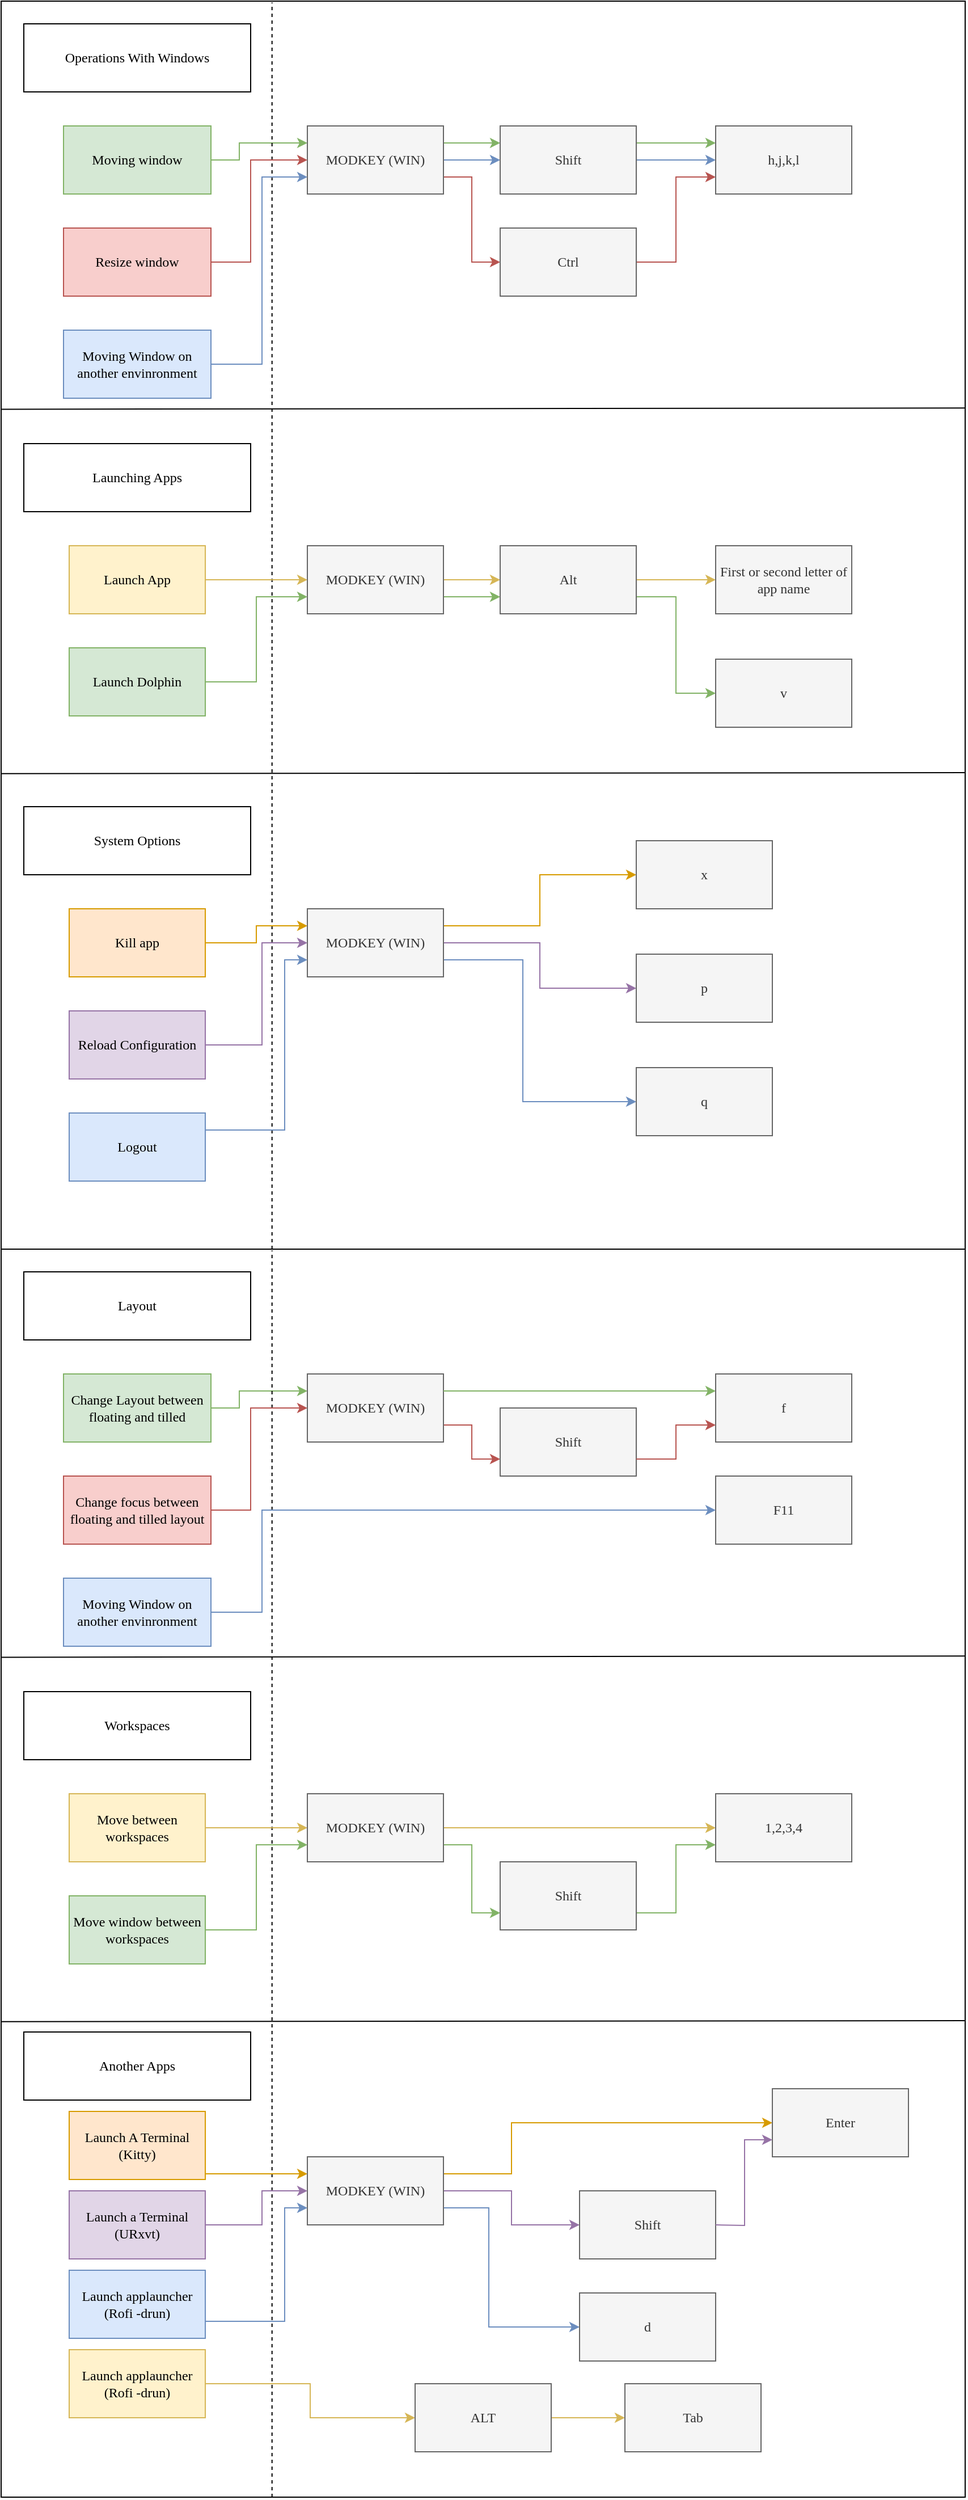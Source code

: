 <mxfile version="13.0.3" type="device"><diagram id="ygWRPfSl4UBPdQxkMT9w" name="Page-1"><mxGraphModel dx="1422" dy="880" grid="1" gridSize="10" guides="1" tooltips="1" connect="1" arrows="1" fold="1" page="1" pageScale="1" pageWidth="850" pageHeight="1100" math="0" shadow="0"><root><mxCell id="0"/><mxCell id="1" parent="0"/><mxCell id="_fjV7nr4yww7iJqiAjra-1" value="" style="rounded=0;whiteSpace=wrap;html=1;fillColor=none;" parent="1" vertex="1"><mxGeometry width="850" height="1100" as="geometry"/></mxCell><mxCell id="_fjV7nr4yww7iJqiAjra-2" value="Operations With Windows" style="rounded=0;whiteSpace=wrap;html=1;fontFamily=Lucida Console;" parent="1" vertex="1"><mxGeometry x="20" y="20" width="200" height="60" as="geometry"/></mxCell><mxCell id="_fjV7nr4yww7iJqiAjra-7" style="edgeStyle=orthogonalEdgeStyle;rounded=0;orthogonalLoop=1;jettySize=auto;html=1;exitX=1;exitY=0.5;exitDx=0;exitDy=0;fontFamily=Lucida Console;fillColor=#d5e8d4;strokeColor=#82b366;entryX=0;entryY=0.25;entryDx=0;entryDy=0;" parent="1" source="_fjV7nr4yww7iJqiAjra-3" target="_fjV7nr4yww7iJqiAjra-5" edge="1"><mxGeometry relative="1" as="geometry"><Array as="points"><mxPoint x="210" y="140"/><mxPoint x="210" y="125"/></Array></mxGeometry></mxCell><mxCell id="_fjV7nr4yww7iJqiAjra-3" value="Moving window" style="rounded=0;whiteSpace=wrap;html=1;fillColor=#d5e8d4;fontFamily=Lucida Console;strokeColor=#82b366;" parent="1" vertex="1"><mxGeometry x="55" y="110" width="130" height="60" as="geometry"/></mxCell><mxCell id="_fjV7nr4yww7iJqiAjra-4" value="" style="endArrow=none;dashed=1;html=1;fontFamily=Lucida Console;entryX=0.281;entryY=0.001;entryDx=0;entryDy=0;entryPerimeter=0;exitX=0.281;exitY=1;exitDx=0;exitDy=0;exitPerimeter=0;" parent="1" source="_fjV7nr4yww7iJqiAjra-1" target="_fjV7nr4yww7iJqiAjra-1" edge="1"><mxGeometry width="50" height="50" relative="1" as="geometry"><mxPoint x="400" y="440" as="sourcePoint"/><mxPoint x="450" y="390" as="targetPoint"/></mxGeometry></mxCell><mxCell id="_fjV7nr4yww7iJqiAjra-8" style="edgeStyle=orthogonalEdgeStyle;rounded=0;orthogonalLoop=1;jettySize=auto;html=1;exitX=1;exitY=0.25;exitDx=0;exitDy=0;fontFamily=Lucida Console;fillColor=#d5e8d4;strokeColor=#82b366;entryX=0;entryY=0.25;entryDx=0;entryDy=0;" parent="1" source="_fjV7nr4yww7iJqiAjra-5" target="_fjV7nr4yww7iJqiAjra-6" edge="1"><mxGeometry relative="1" as="geometry"/></mxCell><mxCell id="_fjV7nr4yww7iJqiAjra-15" style="edgeStyle=orthogonalEdgeStyle;rounded=0;orthogonalLoop=1;jettySize=auto;html=1;exitX=1;exitY=0.75;exitDx=0;exitDy=0;entryX=0;entryY=0.5;entryDx=0;entryDy=0;fontFamily=Lucida Console;fillColor=#f8cecc;strokeColor=#b85450;" parent="1" source="_fjV7nr4yww7iJqiAjra-5" target="_fjV7nr4yww7iJqiAjra-13" edge="1"><mxGeometry relative="1" as="geometry"/></mxCell><mxCell id="_fjV7nr4yww7iJqiAjra-20" style="edgeStyle=orthogonalEdgeStyle;rounded=0;orthogonalLoop=1;jettySize=auto;html=1;exitX=1;exitY=0.5;exitDx=0;exitDy=0;fontFamily=Lucida Console;fillColor=#dae8fc;strokeColor=#6c8ebf;" parent="1" source="_fjV7nr4yww7iJqiAjra-5" target="_fjV7nr4yww7iJqiAjra-6" edge="1"><mxGeometry relative="1" as="geometry"/></mxCell><mxCell id="_fjV7nr4yww7iJqiAjra-5" value="MODKEY (WIN)" style="rounded=0;whiteSpace=wrap;html=1;fillColor=#f5f5f5;fontFamily=Lucida Console;strokeColor=#666666;fontColor=#333333;" parent="1" vertex="1"><mxGeometry x="270" y="110" width="120" height="60" as="geometry"/></mxCell><mxCell id="_fjV7nr4yww7iJqiAjra-10" style="edgeStyle=orthogonalEdgeStyle;rounded=0;orthogonalLoop=1;jettySize=auto;html=1;exitX=1;exitY=0.25;exitDx=0;exitDy=0;fontFamily=Lucida Console;fillColor=#d5e8d4;strokeColor=#82b366;entryX=0;entryY=0.25;entryDx=0;entryDy=0;" parent="1" source="_fjV7nr4yww7iJqiAjra-6" target="_fjV7nr4yww7iJqiAjra-9" edge="1"><mxGeometry relative="1" as="geometry"/></mxCell><mxCell id="_fjV7nr4yww7iJqiAjra-21" style="edgeStyle=orthogonalEdgeStyle;rounded=0;orthogonalLoop=1;jettySize=auto;html=1;exitX=1;exitY=0.5;exitDx=0;exitDy=0;entryX=0;entryY=0.5;entryDx=0;entryDy=0;fontFamily=Lucida Console;fillColor=#dae8fc;strokeColor=#6c8ebf;" parent="1" source="_fjV7nr4yww7iJqiAjra-6" target="_fjV7nr4yww7iJqiAjra-9" edge="1"><mxGeometry relative="1" as="geometry"/></mxCell><mxCell id="_fjV7nr4yww7iJqiAjra-6" value="Shift" style="rounded=0;whiteSpace=wrap;html=1;fillColor=#f5f5f5;fontFamily=Lucida Console;strokeColor=#666666;fontColor=#333333;" parent="1" vertex="1"><mxGeometry x="440" y="110" width="120" height="60" as="geometry"/></mxCell><mxCell id="_fjV7nr4yww7iJqiAjra-9" value="h,j,k,l" style="rounded=0;whiteSpace=wrap;html=1;fillColor=#f5f5f5;fontFamily=Lucida Console;strokeColor=#666666;fontColor=#333333;" parent="1" vertex="1"><mxGeometry x="630" y="110" width="120" height="60" as="geometry"/></mxCell><mxCell id="_fjV7nr4yww7iJqiAjra-12" style="edgeStyle=orthogonalEdgeStyle;rounded=0;orthogonalLoop=1;jettySize=auto;html=1;exitX=1;exitY=0.5;exitDx=0;exitDy=0;entryX=0;entryY=0.5;entryDx=0;entryDy=0;fontFamily=Lucida Console;fillColor=#f8cecc;strokeColor=#b85450;" parent="1" source="_fjV7nr4yww7iJqiAjra-11" target="_fjV7nr4yww7iJqiAjra-5" edge="1"><mxGeometry relative="1" as="geometry"><Array as="points"><mxPoint x="220" y="230"/><mxPoint x="220" y="140"/></Array></mxGeometry></mxCell><mxCell id="_fjV7nr4yww7iJqiAjra-11" value="Resize window" style="rounded=0;whiteSpace=wrap;html=1;fillColor=#f8cecc;fontFamily=Lucida Console;strokeColor=#b85450;" parent="1" vertex="1"><mxGeometry x="55" y="200" width="130" height="60" as="geometry"/></mxCell><mxCell id="_fjV7nr4yww7iJqiAjra-16" style="edgeStyle=orthogonalEdgeStyle;rounded=0;orthogonalLoop=1;jettySize=auto;html=1;exitX=1;exitY=0.5;exitDx=0;exitDy=0;entryX=0;entryY=0.75;entryDx=0;entryDy=0;fontFamily=Lucida Console;fillColor=#f8cecc;strokeColor=#b85450;" parent="1" source="_fjV7nr4yww7iJqiAjra-13" target="_fjV7nr4yww7iJqiAjra-9" edge="1"><mxGeometry relative="1" as="geometry"/></mxCell><mxCell id="_fjV7nr4yww7iJqiAjra-13" value="Ctrl" style="rounded=0;whiteSpace=wrap;html=1;fillColor=#f5f5f5;fontFamily=Lucida Console;strokeColor=#666666;fontColor=#333333;" parent="1" vertex="1"><mxGeometry x="440" y="200" width="120" height="60" as="geometry"/></mxCell><mxCell id="_fjV7nr4yww7iJqiAjra-19" style="edgeStyle=orthogonalEdgeStyle;rounded=0;orthogonalLoop=1;jettySize=auto;html=1;exitX=1;exitY=0.5;exitDx=0;exitDy=0;entryX=0;entryY=0.75;entryDx=0;entryDy=0;fontFamily=Lucida Console;fillColor=#dae8fc;strokeColor=#6c8ebf;" parent="1" source="_fjV7nr4yww7iJqiAjra-18" target="_fjV7nr4yww7iJqiAjra-5" edge="1"><mxGeometry relative="1" as="geometry"><Array as="points"><mxPoint x="230" y="320"/><mxPoint x="230" y="155"/></Array></mxGeometry></mxCell><mxCell id="_fjV7nr4yww7iJqiAjra-18" value="Moving Window on another envinronment" style="rounded=0;whiteSpace=wrap;html=1;fillColor=#dae8fc;fontFamily=Lucida Console;strokeColor=#6c8ebf;" parent="1" vertex="1"><mxGeometry x="55" y="290" width="130" height="60" as="geometry"/></mxCell><mxCell id="_fjV7nr4yww7iJqiAjra-22" value="" style="endArrow=none;html=1;fontFamily=Lucida Console;exitX=0;exitY=0.327;exitDx=0;exitDy=0;exitPerimeter=0;entryX=1;entryY=0.326;entryDx=0;entryDy=0;entryPerimeter=0;" parent="1" source="_fjV7nr4yww7iJqiAjra-1" target="_fjV7nr4yww7iJqiAjra-1" edge="1"><mxGeometry width="50" height="50" relative="1" as="geometry"><mxPoint x="410" y="400" as="sourcePoint"/><mxPoint x="730" y="360" as="targetPoint"/></mxGeometry></mxCell><mxCell id="_fjV7nr4yww7iJqiAjra-24" value="Launching Apps" style="rounded=0;whiteSpace=wrap;html=1;fontFamily=Lucida Console;" parent="1" vertex="1"><mxGeometry x="20" y="390" width="200" height="60" as="geometry"/></mxCell><mxCell id="_fjV7nr4yww7iJqiAjra-30" style="edgeStyle=orthogonalEdgeStyle;rounded=0;orthogonalLoop=1;jettySize=auto;html=1;exitX=1;exitY=0.5;exitDx=0;exitDy=0;fontFamily=Lucida Console;fillColor=#fff2cc;strokeColor=#d6b656;" parent="1" source="_fjV7nr4yww7iJqiAjra-25" target="_fjV7nr4yww7iJqiAjra-27" edge="1"><mxGeometry relative="1" as="geometry"/></mxCell><mxCell id="_fjV7nr4yww7iJqiAjra-25" value="Launch App" style="rounded=0;whiteSpace=wrap;html=1;fillColor=#fff2cc;fontFamily=Lucida Console;strokeColor=#d6b656;" parent="1" vertex="1"><mxGeometry x="60" y="480" width="120" height="60" as="geometry"/></mxCell><mxCell id="_fjV7nr4yww7iJqiAjra-31" style="edgeStyle=orthogonalEdgeStyle;rounded=0;orthogonalLoop=1;jettySize=auto;html=1;exitX=1;exitY=0.5;exitDx=0;exitDy=0;fontFamily=Lucida Console;fillColor=#fff2cc;strokeColor=#d6b656;" parent="1" source="_fjV7nr4yww7iJqiAjra-27" target="_fjV7nr4yww7iJqiAjra-29" edge="1"><mxGeometry relative="1" as="geometry"/></mxCell><mxCell id="_fjV7nr4yww7iJqiAjra-37" style="edgeStyle=orthogonalEdgeStyle;rounded=0;orthogonalLoop=1;jettySize=auto;html=1;exitX=1;exitY=0.75;exitDx=0;exitDy=0;entryX=0;entryY=0.75;entryDx=0;entryDy=0;fontFamily=Lucida Console;fillColor=#d5e8d4;strokeColor=#82b366;" parent="1" source="_fjV7nr4yww7iJqiAjra-27" target="_fjV7nr4yww7iJqiAjra-29" edge="1"><mxGeometry relative="1" as="geometry"/></mxCell><mxCell id="_fjV7nr4yww7iJqiAjra-27" value="MODKEY (WIN)" style="rounded=0;whiteSpace=wrap;html=1;fillColor=#f5f5f5;fontFamily=Lucida Console;strokeColor=#666666;fontColor=#333333;" parent="1" vertex="1"><mxGeometry x="270" y="480" width="120" height="60" as="geometry"/></mxCell><mxCell id="_fjV7nr4yww7iJqiAjra-33" style="edgeStyle=orthogonalEdgeStyle;rounded=0;orthogonalLoop=1;jettySize=auto;html=1;exitX=1;exitY=0.5;exitDx=0;exitDy=0;fontFamily=Lucida Console;fillColor=#fff2cc;strokeColor=#d6b656;" parent="1" source="_fjV7nr4yww7iJqiAjra-29" target="_fjV7nr4yww7iJqiAjra-32" edge="1"><mxGeometry relative="1" as="geometry"/></mxCell><mxCell id="_fjV7nr4yww7iJqiAjra-38" style="edgeStyle=orthogonalEdgeStyle;rounded=0;orthogonalLoop=1;jettySize=auto;html=1;exitX=1;exitY=0.75;exitDx=0;exitDy=0;entryX=0;entryY=0.5;entryDx=0;entryDy=0;fontFamily=Lucida Console;fillColor=#d5e8d4;strokeColor=#82b366;" parent="1" source="_fjV7nr4yww7iJqiAjra-29" target="_fjV7nr4yww7iJqiAjra-35" edge="1"><mxGeometry relative="1" as="geometry"/></mxCell><mxCell id="_fjV7nr4yww7iJqiAjra-29" value="Alt" style="rounded=0;whiteSpace=wrap;html=1;fillColor=#f5f5f5;fontFamily=Lucida Console;strokeColor=#666666;fontColor=#333333;" parent="1" vertex="1"><mxGeometry x="440" y="480" width="120" height="60" as="geometry"/></mxCell><mxCell id="_fjV7nr4yww7iJqiAjra-32" value="First or second letter of app name" style="rounded=0;whiteSpace=wrap;html=1;fillColor=#f5f5f5;fontFamily=Lucida Console;strokeColor=#666666;fontColor=#333333;" parent="1" vertex="1"><mxGeometry x="630" y="480" width="120" height="60" as="geometry"/></mxCell><mxCell id="_fjV7nr4yww7iJqiAjra-36" style="edgeStyle=orthogonalEdgeStyle;rounded=0;orthogonalLoop=1;jettySize=auto;html=1;exitX=1;exitY=0.5;exitDx=0;exitDy=0;entryX=0;entryY=0.75;entryDx=0;entryDy=0;fontFamily=Lucida Console;fillColor=#d5e8d4;strokeColor=#82b366;" parent="1" source="_fjV7nr4yww7iJqiAjra-34" target="_fjV7nr4yww7iJqiAjra-27" edge="1"><mxGeometry relative="1" as="geometry"/></mxCell><mxCell id="_fjV7nr4yww7iJqiAjra-34" value="Launch Dolphin" style="rounded=0;whiteSpace=wrap;html=1;fillColor=#d5e8d4;fontFamily=Lucida Console;strokeColor=#82b366;" parent="1" vertex="1"><mxGeometry x="60" y="570" width="120" height="60" as="geometry"/></mxCell><mxCell id="_fjV7nr4yww7iJqiAjra-35" value="v" style="rounded=0;whiteSpace=wrap;html=1;fillColor=#f5f5f5;fontFamily=Lucida Console;strokeColor=#666666;fontColor=#333333;" parent="1" vertex="1"><mxGeometry x="630" y="580" width="120" height="60" as="geometry"/></mxCell><mxCell id="_fjV7nr4yww7iJqiAjra-39" value="" style="endArrow=none;html=1;fontFamily=Lucida Console;exitX=0;exitY=0.619;exitDx=0;exitDy=0;exitPerimeter=0;entryX=1;entryY=0.326;entryDx=0;entryDy=0;entryPerimeter=0;" parent="1" source="_fjV7nr4yww7iJqiAjra-1" edge="1"><mxGeometry width="50" height="50" relative="1" as="geometry"><mxPoint y="681.1" as="sourcePoint"/><mxPoint x="850" y="680.0" as="targetPoint"/></mxGeometry></mxCell><mxCell id="_fjV7nr4yww7iJqiAjra-40" value="System Options" style="rounded=0;whiteSpace=wrap;html=1;fontFamily=Lucida Console;" parent="1" vertex="1"><mxGeometry x="20" y="710" width="200" height="60" as="geometry"/></mxCell><mxCell id="_fjV7nr4yww7iJqiAjra-44" style="edgeStyle=orthogonalEdgeStyle;rounded=0;orthogonalLoop=1;jettySize=auto;html=1;exitX=1;exitY=0.5;exitDx=0;exitDy=0;fontFamily=Lucida Console;fillColor=#ffe6cc;strokeColor=#d79b00;entryX=0;entryY=0.25;entryDx=0;entryDy=0;" parent="1" source="_fjV7nr4yww7iJqiAjra-41" target="_fjV7nr4yww7iJqiAjra-42" edge="1"><mxGeometry relative="1" as="geometry"/></mxCell><mxCell id="_fjV7nr4yww7iJqiAjra-41" value="Kill app" style="rounded=0;whiteSpace=wrap;html=1;fillColor=#ffe6cc;fontFamily=Lucida Console;strokeColor=#d79b00;" parent="1" vertex="1"><mxGeometry x="60" y="800" width="120" height="60" as="geometry"/></mxCell><mxCell id="_fjV7nr4yww7iJqiAjra-45" style="edgeStyle=orthogonalEdgeStyle;rounded=0;orthogonalLoop=1;jettySize=auto;html=1;exitX=1;exitY=0.25;exitDx=0;exitDy=0;entryX=0;entryY=0.5;entryDx=0;entryDy=0;fontFamily=Lucida Console;fillColor=#ffe6cc;strokeColor=#d79b00;" parent="1" source="_fjV7nr4yww7iJqiAjra-42" target="_fjV7nr4yww7iJqiAjra-43" edge="1"><mxGeometry relative="1" as="geometry"/></mxCell><mxCell id="_fjV7nr4yww7iJqiAjra-49" style="edgeStyle=orthogonalEdgeStyle;rounded=0;orthogonalLoop=1;jettySize=auto;html=1;exitX=1;exitY=0.5;exitDx=0;exitDy=0;fontFamily=Lucida Console;fillColor=#e1d5e7;strokeColor=#9673a6;" parent="1" source="_fjV7nr4yww7iJqiAjra-42" target="_fjV7nr4yww7iJqiAjra-48" edge="1"><mxGeometry relative="1" as="geometry"/></mxCell><mxCell id="_fjV7nr4yww7iJqiAjra-53" style="edgeStyle=orthogonalEdgeStyle;rounded=0;orthogonalLoop=1;jettySize=auto;html=1;exitX=1;exitY=0.75;exitDx=0;exitDy=0;entryX=0;entryY=0.5;entryDx=0;entryDy=0;fontFamily=Lucida Console;fillColor=#dae8fc;strokeColor=#6c8ebf;" parent="1" source="_fjV7nr4yww7iJqiAjra-42" target="_fjV7nr4yww7iJqiAjra-52" edge="1"><mxGeometry relative="1" as="geometry"><Array as="points"><mxPoint x="460" y="845"/><mxPoint x="460" y="970"/></Array></mxGeometry></mxCell><mxCell id="_fjV7nr4yww7iJqiAjra-42" value="MODKEY (WIN)" style="rounded=0;whiteSpace=wrap;html=1;fillColor=#f5f5f5;fontFamily=Lucida Console;strokeColor=#666666;fontColor=#333333;" parent="1" vertex="1"><mxGeometry x="270" y="800" width="120" height="60" as="geometry"/></mxCell><mxCell id="_fjV7nr4yww7iJqiAjra-43" value="x" style="rounded=0;whiteSpace=wrap;html=1;fillColor=#f5f5f5;fontFamily=Lucida Console;strokeColor=#666666;fontColor=#333333;" parent="1" vertex="1"><mxGeometry x="560" y="740" width="120" height="60" as="geometry"/></mxCell><mxCell id="_fjV7nr4yww7iJqiAjra-47" style="edgeStyle=orthogonalEdgeStyle;rounded=0;orthogonalLoop=1;jettySize=auto;html=1;exitX=1;exitY=0.5;exitDx=0;exitDy=0;entryX=0;entryY=0.5;entryDx=0;entryDy=0;fontFamily=Lucida Console;fillColor=#e1d5e7;strokeColor=#9673a6;" parent="1" source="_fjV7nr4yww7iJqiAjra-46" target="_fjV7nr4yww7iJqiAjra-42" edge="1"><mxGeometry relative="1" as="geometry"><Array as="points"><mxPoint x="230" y="920"/><mxPoint x="230" y="830"/></Array></mxGeometry></mxCell><mxCell id="_fjV7nr4yww7iJqiAjra-46" value="Reload Configuration" style="rounded=0;whiteSpace=wrap;html=1;fillColor=#e1d5e7;fontFamily=Lucida Console;strokeColor=#9673a6;" parent="1" vertex="1"><mxGeometry x="60" y="890" width="120" height="60" as="geometry"/></mxCell><mxCell id="_fjV7nr4yww7iJqiAjra-48" value="p" style="rounded=0;whiteSpace=wrap;html=1;fillColor=#f5f5f5;fontFamily=Lucida Console;strokeColor=#666666;fontColor=#333333;" parent="1" vertex="1"><mxGeometry x="560" y="840" width="120" height="60" as="geometry"/></mxCell><mxCell id="_fjV7nr4yww7iJqiAjra-51" style="edgeStyle=orthogonalEdgeStyle;rounded=0;orthogonalLoop=1;jettySize=auto;html=1;exitX=1;exitY=0.25;exitDx=0;exitDy=0;entryX=0;entryY=0.75;entryDx=0;entryDy=0;fontFamily=Lucida Console;fillColor=#dae8fc;strokeColor=#6c8ebf;" parent="1" source="_fjV7nr4yww7iJqiAjra-50" target="_fjV7nr4yww7iJqiAjra-42" edge="1"><mxGeometry relative="1" as="geometry"><Array as="points"><mxPoint x="250" y="995"/><mxPoint x="250" y="845"/></Array></mxGeometry></mxCell><mxCell id="_fjV7nr4yww7iJqiAjra-50" value="Logout" style="rounded=0;whiteSpace=wrap;html=1;fillColor=#dae8fc;fontFamily=Lucida Console;strokeColor=#6c8ebf;" parent="1" vertex="1"><mxGeometry x="60" y="980" width="120" height="60" as="geometry"/></mxCell><mxCell id="_fjV7nr4yww7iJqiAjra-52" value="q" style="rounded=0;whiteSpace=wrap;html=1;fillColor=#f5f5f5;fontFamily=Lucida Console;strokeColor=#666666;fontColor=#333333;" parent="1" vertex="1"><mxGeometry x="560" y="940" width="120" height="60" as="geometry"/></mxCell><mxCell id="i5RV9QMoabT2qCnup7LD-49" value="" style="rounded=0;whiteSpace=wrap;html=1;fillColor=none;" vertex="1" parent="1"><mxGeometry y="1100" width="850" height="1100" as="geometry"/></mxCell><mxCell id="i5RV9QMoabT2qCnup7LD-50" value="Layout" style="rounded=0;whiteSpace=wrap;html=1;fontFamily=Lucida Console;" vertex="1" parent="1"><mxGeometry x="20" y="1120" width="200" height="60" as="geometry"/></mxCell><mxCell id="i5RV9QMoabT2qCnup7LD-51" style="edgeStyle=orthogonalEdgeStyle;rounded=0;orthogonalLoop=1;jettySize=auto;html=1;exitX=1;exitY=0.5;exitDx=0;exitDy=0;fontFamily=Lucida Console;fillColor=#d5e8d4;strokeColor=#82b366;entryX=0;entryY=0.25;entryDx=0;entryDy=0;" edge="1" parent="1" source="i5RV9QMoabT2qCnup7LD-52" target="i5RV9QMoabT2qCnup7LD-57"><mxGeometry relative="1" as="geometry"><Array as="points"><mxPoint x="210" y="1240"/><mxPoint x="210" y="1225"/></Array></mxGeometry></mxCell><mxCell id="i5RV9QMoabT2qCnup7LD-52" value="Change Layout between floating and tilled" style="rounded=0;whiteSpace=wrap;html=1;fillColor=#d5e8d4;fontFamily=Lucida Console;strokeColor=#82b366;" vertex="1" parent="1"><mxGeometry x="55" y="1210" width="130" height="60" as="geometry"/></mxCell><mxCell id="i5RV9QMoabT2qCnup7LD-53" value="" style="endArrow=none;dashed=1;html=1;fontFamily=Lucida Console;entryX=0.281;entryY=0.001;entryDx=0;entryDy=0;entryPerimeter=0;exitX=0.281;exitY=1;exitDx=0;exitDy=0;exitPerimeter=0;" edge="1" parent="1" source="i5RV9QMoabT2qCnup7LD-49" target="i5RV9QMoabT2qCnup7LD-49"><mxGeometry width="50" height="50" relative="1" as="geometry"><mxPoint x="400" y="1540" as="sourcePoint"/><mxPoint x="450" y="1490" as="targetPoint"/></mxGeometry></mxCell><mxCell id="i5RV9QMoabT2qCnup7LD-55" style="edgeStyle=orthogonalEdgeStyle;rounded=0;orthogonalLoop=1;jettySize=auto;html=1;exitX=1;exitY=0.75;exitDx=0;exitDy=0;entryX=0;entryY=0.75;entryDx=0;entryDy=0;fontFamily=Lucida Console;fillColor=#f8cecc;strokeColor=#b85450;" edge="1" parent="1" source="i5RV9QMoabT2qCnup7LD-57" target="i5RV9QMoabT2qCnup7LD-60"><mxGeometry relative="1" as="geometry"/></mxCell><mxCell id="i5RV9QMoabT2qCnup7LD-57" value="MODKEY (WIN)" style="rounded=0;whiteSpace=wrap;html=1;fillColor=#f5f5f5;fontFamily=Lucida Console;strokeColor=#666666;fontColor=#333333;" vertex="1" parent="1"><mxGeometry x="270" y="1210" width="120" height="60" as="geometry"/></mxCell><mxCell id="i5RV9QMoabT2qCnup7LD-58" style="edgeStyle=orthogonalEdgeStyle;rounded=0;orthogonalLoop=1;jettySize=auto;html=1;exitX=1;exitY=0.25;exitDx=0;exitDy=0;fontFamily=Lucida Console;fillColor=#d5e8d4;strokeColor=#82b366;entryX=0;entryY=0.25;entryDx=0;entryDy=0;" edge="1" parent="1" source="i5RV9QMoabT2qCnup7LD-57" target="i5RV9QMoabT2qCnup7LD-61"><mxGeometry relative="1" as="geometry"/></mxCell><mxCell id="i5RV9QMoabT2qCnup7LD-60" value="Shift" style="rounded=0;whiteSpace=wrap;html=1;fillColor=#f5f5f5;fontFamily=Lucida Console;strokeColor=#666666;fontColor=#333333;" vertex="1" parent="1"><mxGeometry x="440" y="1240" width="120" height="60" as="geometry"/></mxCell><mxCell id="i5RV9QMoabT2qCnup7LD-61" value="f" style="rounded=0;whiteSpace=wrap;html=1;fillColor=#f5f5f5;fontFamily=Lucida Console;strokeColor=#666666;fontColor=#333333;" vertex="1" parent="1"><mxGeometry x="630" y="1210" width="120" height="60" as="geometry"/></mxCell><mxCell id="i5RV9QMoabT2qCnup7LD-62" style="edgeStyle=orthogonalEdgeStyle;rounded=0;orthogonalLoop=1;jettySize=auto;html=1;exitX=1;exitY=0.5;exitDx=0;exitDy=0;entryX=0;entryY=0.5;entryDx=0;entryDy=0;fontFamily=Lucida Console;fillColor=#f8cecc;strokeColor=#b85450;" edge="1" parent="1" source="i5RV9QMoabT2qCnup7LD-63" target="i5RV9QMoabT2qCnup7LD-57"><mxGeometry relative="1" as="geometry"><Array as="points"><mxPoint x="220" y="1330"/><mxPoint x="220" y="1240"/></Array></mxGeometry></mxCell><mxCell id="i5RV9QMoabT2qCnup7LD-63" value="Change focus between floating and tilled layout" style="rounded=0;whiteSpace=wrap;html=1;fillColor=#f8cecc;fontFamily=Lucida Console;strokeColor=#b85450;" vertex="1" parent="1"><mxGeometry x="55" y="1300" width="130" height="60" as="geometry"/></mxCell><mxCell id="i5RV9QMoabT2qCnup7LD-65" value="F11" style="rounded=0;whiteSpace=wrap;html=1;fillColor=#f5f5f5;fontFamily=Lucida Console;strokeColor=#666666;fontColor=#333333;" vertex="1" parent="1"><mxGeometry x="630" y="1300" width="120" height="60" as="geometry"/></mxCell><mxCell id="i5RV9QMoabT2qCnup7LD-66" style="edgeStyle=orthogonalEdgeStyle;rounded=0;orthogonalLoop=1;jettySize=auto;html=1;exitX=1;exitY=0.5;exitDx=0;exitDy=0;entryX=0;entryY=0.5;entryDx=0;entryDy=0;fontFamily=Lucida Console;fillColor=#dae8fc;strokeColor=#6c8ebf;" edge="1" parent="1" source="i5RV9QMoabT2qCnup7LD-67" target="i5RV9QMoabT2qCnup7LD-65"><mxGeometry relative="1" as="geometry"><Array as="points"><mxPoint x="230" y="1420"/><mxPoint x="230" y="1330"/></Array></mxGeometry></mxCell><mxCell id="i5RV9QMoabT2qCnup7LD-67" value="Moving Window on another envinronment" style="rounded=0;whiteSpace=wrap;html=1;fillColor=#dae8fc;fontFamily=Lucida Console;strokeColor=#6c8ebf;" vertex="1" parent="1"><mxGeometry x="55" y="1390" width="130" height="60" as="geometry"/></mxCell><mxCell id="i5RV9QMoabT2qCnup7LD-68" value="" style="endArrow=none;html=1;fontFamily=Lucida Console;exitX=0;exitY=0.327;exitDx=0;exitDy=0;exitPerimeter=0;entryX=1;entryY=0.326;entryDx=0;entryDy=0;entryPerimeter=0;" edge="1" parent="1" source="i5RV9QMoabT2qCnup7LD-49" target="i5RV9QMoabT2qCnup7LD-49"><mxGeometry width="50" height="50" relative="1" as="geometry"><mxPoint x="410" y="1500" as="sourcePoint"/><mxPoint x="730" y="1460" as="targetPoint"/></mxGeometry></mxCell><mxCell id="i5RV9QMoabT2qCnup7LD-69" value="Workspaces" style="rounded=0;whiteSpace=wrap;html=1;fontFamily=Lucida Console;" vertex="1" parent="1"><mxGeometry x="20" y="1490" width="200" height="60" as="geometry"/></mxCell><mxCell id="i5RV9QMoabT2qCnup7LD-70" style="edgeStyle=orthogonalEdgeStyle;rounded=0;orthogonalLoop=1;jettySize=auto;html=1;exitX=1;exitY=0.5;exitDx=0;exitDy=0;fontFamily=Lucida Console;fillColor=#fff2cc;strokeColor=#d6b656;" edge="1" parent="1" source="i5RV9QMoabT2qCnup7LD-71" target="i5RV9QMoabT2qCnup7LD-74"><mxGeometry relative="1" as="geometry"/></mxCell><mxCell id="i5RV9QMoabT2qCnup7LD-71" value="Move between workspaces" style="rounded=0;whiteSpace=wrap;html=1;fillColor=#fff2cc;fontFamily=Lucida Console;strokeColor=#d6b656;" vertex="1" parent="1"><mxGeometry x="60" y="1580" width="120" height="60" as="geometry"/></mxCell><mxCell id="i5RV9QMoabT2qCnup7LD-72" style="edgeStyle=orthogonalEdgeStyle;rounded=0;orthogonalLoop=1;jettySize=auto;html=1;exitX=1;exitY=0.5;exitDx=0;exitDy=0;fontFamily=Lucida Console;fillColor=#fff2cc;strokeColor=#d6b656;" edge="1" parent="1" source="i5RV9QMoabT2qCnup7LD-74"><mxGeometry relative="1" as="geometry"><mxPoint x="630" y="1610" as="targetPoint"/></mxGeometry></mxCell><mxCell id="i5RV9QMoabT2qCnup7LD-73" style="edgeStyle=orthogonalEdgeStyle;rounded=0;orthogonalLoop=1;jettySize=auto;html=1;exitX=1;exitY=0.75;exitDx=0;exitDy=0;entryX=0;entryY=0.75;entryDx=0;entryDy=0;fontFamily=Lucida Console;fillColor=#d5e8d4;strokeColor=#82b366;" edge="1" parent="1" source="i5RV9QMoabT2qCnup7LD-74" target="i5RV9QMoabT2qCnup7LD-77"><mxGeometry relative="1" as="geometry"/></mxCell><mxCell id="i5RV9QMoabT2qCnup7LD-74" value="MODKEY (WIN)" style="rounded=0;whiteSpace=wrap;html=1;fillColor=#f5f5f5;fontFamily=Lucida Console;strokeColor=#666666;fontColor=#333333;" vertex="1" parent="1"><mxGeometry x="270" y="1580" width="120" height="60" as="geometry"/></mxCell><mxCell id="i5RV9QMoabT2qCnup7LD-76" style="edgeStyle=orthogonalEdgeStyle;rounded=0;orthogonalLoop=1;jettySize=auto;html=1;exitX=1;exitY=0.75;exitDx=0;exitDy=0;entryX=0;entryY=0.75;entryDx=0;entryDy=0;fontFamily=Lucida Console;fillColor=#d5e8d4;strokeColor=#82b366;" edge="1" parent="1" source="i5RV9QMoabT2qCnup7LD-77" target="i5RV9QMoabT2qCnup7LD-78"><mxGeometry relative="1" as="geometry"><mxPoint x="630" y="1710" as="targetPoint"/></mxGeometry></mxCell><mxCell id="i5RV9QMoabT2qCnup7LD-77" value="Shift" style="rounded=0;whiteSpace=wrap;html=1;fillColor=#f5f5f5;fontFamily=Lucida Console;strokeColor=#666666;fontColor=#333333;" vertex="1" parent="1"><mxGeometry x="440" y="1640" width="120" height="60" as="geometry"/></mxCell><mxCell id="i5RV9QMoabT2qCnup7LD-78" value="1,2,3,4" style="rounded=0;whiteSpace=wrap;html=1;fillColor=#f5f5f5;fontFamily=Lucida Console;strokeColor=#666666;fontColor=#333333;" vertex="1" parent="1"><mxGeometry x="630" y="1580" width="120" height="60" as="geometry"/></mxCell><mxCell id="i5RV9QMoabT2qCnup7LD-79" style="edgeStyle=orthogonalEdgeStyle;rounded=0;orthogonalLoop=1;jettySize=auto;html=1;exitX=1;exitY=0.5;exitDx=0;exitDy=0;entryX=0;entryY=0.75;entryDx=0;entryDy=0;fontFamily=Lucida Console;fillColor=#d5e8d4;strokeColor=#82b366;" edge="1" parent="1" source="i5RV9QMoabT2qCnup7LD-80" target="i5RV9QMoabT2qCnup7LD-74"><mxGeometry relative="1" as="geometry"/></mxCell><mxCell id="i5RV9QMoabT2qCnup7LD-80" value="Move window between workspaces" style="rounded=0;whiteSpace=wrap;html=1;fillColor=#d5e8d4;fontFamily=Lucida Console;strokeColor=#82b366;" vertex="1" parent="1"><mxGeometry x="60" y="1670" width="120" height="60" as="geometry"/></mxCell><mxCell id="i5RV9QMoabT2qCnup7LD-82" value="" style="endArrow=none;html=1;fontFamily=Lucida Console;exitX=0;exitY=0.619;exitDx=0;exitDy=0;exitPerimeter=0;entryX=1;entryY=0.326;entryDx=0;entryDy=0;entryPerimeter=0;" edge="1" parent="1" source="i5RV9QMoabT2qCnup7LD-49"><mxGeometry width="50" height="50" relative="1" as="geometry"><mxPoint y="1781.1" as="sourcePoint"/><mxPoint x="850.0" y="1780" as="targetPoint"/></mxGeometry></mxCell><mxCell id="i5RV9QMoabT2qCnup7LD-83" value="Another Apps" style="rounded=0;whiteSpace=wrap;html=1;fontFamily=Lucida Console;" vertex="1" parent="1"><mxGeometry x="20" y="1790" width="200" height="60" as="geometry"/></mxCell><mxCell id="i5RV9QMoabT2qCnup7LD-84" style="edgeStyle=orthogonalEdgeStyle;rounded=0;orthogonalLoop=1;jettySize=auto;html=1;exitX=1;exitY=0.5;exitDx=0;exitDy=0;fontFamily=Lucida Console;fillColor=#ffe6cc;strokeColor=#d79b00;entryX=0;entryY=0.25;entryDx=0;entryDy=0;" edge="1" parent="1" source="i5RV9QMoabT2qCnup7LD-85" target="i5RV9QMoabT2qCnup7LD-89"><mxGeometry relative="1" as="geometry"><Array as="points"><mxPoint x="180" y="1915"/></Array></mxGeometry></mxCell><mxCell id="i5RV9QMoabT2qCnup7LD-85" value="Launch A Terminal&lt;br&gt;(Kitty)" style="rounded=0;whiteSpace=wrap;html=1;fillColor=#ffe6cc;fontFamily=Lucida Console;strokeColor=#d79b00;" vertex="1" parent="1"><mxGeometry x="60" y="1860" width="120" height="60" as="geometry"/></mxCell><mxCell id="i5RV9QMoabT2qCnup7LD-86" style="edgeStyle=orthogonalEdgeStyle;rounded=0;orthogonalLoop=1;jettySize=auto;html=1;exitX=1;exitY=0.25;exitDx=0;exitDy=0;entryX=0;entryY=0.5;entryDx=0;entryDy=0;fontFamily=Lucida Console;fillColor=#ffe6cc;strokeColor=#d79b00;" edge="1" parent="1" source="i5RV9QMoabT2qCnup7LD-89" target="i5RV9QMoabT2qCnup7LD-90"><mxGeometry relative="1" as="geometry"><Array as="points"><mxPoint x="450" y="1915"/><mxPoint x="450" y="1870"/></Array></mxGeometry></mxCell><mxCell id="i5RV9QMoabT2qCnup7LD-87" style="edgeStyle=orthogonalEdgeStyle;rounded=0;orthogonalLoop=1;jettySize=auto;html=1;exitX=1;exitY=0.5;exitDx=0;exitDy=0;fontFamily=Lucida Console;fillColor=#e1d5e7;strokeColor=#9673a6;" edge="1" parent="1" source="i5RV9QMoabT2qCnup7LD-89" target="i5RV9QMoabT2qCnup7LD-93"><mxGeometry relative="1" as="geometry"/></mxCell><mxCell id="i5RV9QMoabT2qCnup7LD-88" style="edgeStyle=orthogonalEdgeStyle;rounded=0;orthogonalLoop=1;jettySize=auto;html=1;exitX=1;exitY=0.75;exitDx=0;exitDy=0;entryX=0;entryY=0.5;entryDx=0;entryDy=0;fontFamily=Lucida Console;fillColor=#dae8fc;strokeColor=#6c8ebf;" edge="1" parent="1" source="i5RV9QMoabT2qCnup7LD-89" target="i5RV9QMoabT2qCnup7LD-96"><mxGeometry relative="1" as="geometry"><Array as="points"><mxPoint x="430" y="1945"/><mxPoint x="430" y="2050"/></Array></mxGeometry></mxCell><mxCell id="i5RV9QMoabT2qCnup7LD-89" value="MODKEY (WIN)" style="rounded=0;whiteSpace=wrap;html=1;fillColor=#f5f5f5;fontFamily=Lucida Console;strokeColor=#666666;fontColor=#333333;" vertex="1" parent="1"><mxGeometry x="270" y="1900" width="120" height="60" as="geometry"/></mxCell><mxCell id="i5RV9QMoabT2qCnup7LD-90" value="Enter" style="rounded=0;whiteSpace=wrap;html=1;fillColor=#f5f5f5;fontFamily=Lucida Console;strokeColor=#666666;fontColor=#333333;" vertex="1" parent="1"><mxGeometry x="680" y="1840" width="120" height="60" as="geometry"/></mxCell><mxCell id="i5RV9QMoabT2qCnup7LD-91" style="edgeStyle=orthogonalEdgeStyle;rounded=0;orthogonalLoop=1;jettySize=auto;html=1;exitX=1;exitY=0.5;exitDx=0;exitDy=0;entryX=0;entryY=0.5;entryDx=0;entryDy=0;fontFamily=Lucida Console;fillColor=#e1d5e7;strokeColor=#9673a6;" edge="1" parent="1" source="i5RV9QMoabT2qCnup7LD-92" target="i5RV9QMoabT2qCnup7LD-89"><mxGeometry relative="1" as="geometry"><Array as="points"><mxPoint x="230" y="1960"/><mxPoint x="230" y="1930"/></Array></mxGeometry></mxCell><mxCell id="i5RV9QMoabT2qCnup7LD-92" value="Launch a Terminal&lt;br&gt;(URxvt)" style="rounded=0;whiteSpace=wrap;html=1;fillColor=#e1d5e7;fontFamily=Lucida Console;strokeColor=#9673a6;" vertex="1" parent="1"><mxGeometry x="60" y="1930" width="120" height="60" as="geometry"/></mxCell><mxCell id="i5RV9QMoabT2qCnup7LD-93" value="Shift" style="rounded=0;whiteSpace=wrap;html=1;fillColor=#f5f5f5;fontFamily=Lucida Console;strokeColor=#666666;fontColor=#333333;" vertex="1" parent="1"><mxGeometry x="510" y="1930" width="120" height="60" as="geometry"/></mxCell><mxCell id="i5RV9QMoabT2qCnup7LD-94" style="edgeStyle=orthogonalEdgeStyle;rounded=0;orthogonalLoop=1;jettySize=auto;html=1;exitX=1;exitY=0.25;exitDx=0;exitDy=0;entryX=0;entryY=0.75;entryDx=0;entryDy=0;fontFamily=Lucida Console;fillColor=#dae8fc;strokeColor=#6c8ebf;" edge="1" parent="1" source="i5RV9QMoabT2qCnup7LD-95" target="i5RV9QMoabT2qCnup7LD-89"><mxGeometry relative="1" as="geometry"><Array as="points"><mxPoint x="250" y="2045"/><mxPoint x="250" y="1945"/></Array></mxGeometry></mxCell><mxCell id="i5RV9QMoabT2qCnup7LD-95" value="Launch applauncher&lt;br&gt;(Rofi -drun)" style="rounded=0;whiteSpace=wrap;html=1;fillColor=#dae8fc;fontFamily=Lucida Console;strokeColor=#6c8ebf;" vertex="1" parent="1"><mxGeometry x="60" y="2000" width="120" height="60" as="geometry"/></mxCell><mxCell id="i5RV9QMoabT2qCnup7LD-96" value="d" style="rounded=0;whiteSpace=wrap;html=1;fillColor=#f5f5f5;fontFamily=Lucida Console;strokeColor=#666666;fontColor=#333333;" vertex="1" parent="1"><mxGeometry x="510" y="2020" width="120" height="60" as="geometry"/></mxCell><mxCell id="i5RV9QMoabT2qCnup7LD-98" style="edgeStyle=orthogonalEdgeStyle;rounded=0;orthogonalLoop=1;jettySize=auto;html=1;entryX=0;entryY=0.75;entryDx=0;entryDy=0;fontFamily=Lucida Console;fillColor=#f8cecc;strokeColor=#b85450;exitX=1;exitY=0.75;exitDx=0;exitDy=0;" edge="1" parent="1" source="i5RV9QMoabT2qCnup7LD-60" target="i5RV9QMoabT2qCnup7LD-61"><mxGeometry relative="1" as="geometry"><mxPoint x="560" y="1280" as="sourcePoint"/><mxPoint x="610" y="1310" as="targetPoint"/></mxGeometry></mxCell><mxCell id="i5RV9QMoabT2qCnup7LD-99" style="edgeStyle=orthogonalEdgeStyle;rounded=0;orthogonalLoop=1;jettySize=auto;html=1;exitX=1;exitY=0.5;exitDx=0;exitDy=0;fontFamily=Lucida Console;fillColor=#e1d5e7;strokeColor=#9673a6;entryX=0;entryY=0.75;entryDx=0;entryDy=0;" edge="1" parent="1" target="i5RV9QMoabT2qCnup7LD-90"><mxGeometry relative="1" as="geometry"><mxPoint x="630" y="1960" as="sourcePoint"/><mxPoint x="750" y="1990" as="targetPoint"/></mxGeometry></mxCell><mxCell id="i5RV9QMoabT2qCnup7LD-113" style="edgeStyle=orthogonalEdgeStyle;rounded=0;orthogonalLoop=1;jettySize=auto;html=1;exitX=1;exitY=0.5;exitDx=0;exitDy=0;fillColor=#fff2cc;strokeColor=#d6b656;" edge="1" parent="1" source="i5RV9QMoabT2qCnup7LD-100" target="i5RV9QMoabT2qCnup7LD-101"><mxGeometry relative="1" as="geometry"/></mxCell><mxCell id="i5RV9QMoabT2qCnup7LD-100" value="Launch applauncher&lt;br&gt;(Rofi -drun)" style="rounded=0;whiteSpace=wrap;html=1;fillColor=#fff2cc;fontFamily=Lucida Console;strokeColor=#d6b656;" vertex="1" parent="1"><mxGeometry x="60" y="2070" width="120" height="60" as="geometry"/></mxCell><mxCell id="i5RV9QMoabT2qCnup7LD-114" style="edgeStyle=orthogonalEdgeStyle;rounded=0;orthogonalLoop=1;jettySize=auto;html=1;exitX=1;exitY=0.5;exitDx=0;exitDy=0;fillColor=#fff2cc;strokeColor=#d6b656;" edge="1" parent="1" source="i5RV9QMoabT2qCnup7LD-101" target="i5RV9QMoabT2qCnup7LD-102"><mxGeometry relative="1" as="geometry"/></mxCell><mxCell id="i5RV9QMoabT2qCnup7LD-101" value="ALT" style="rounded=0;whiteSpace=wrap;html=1;fillColor=#f5f5f5;fontFamily=Lucida Console;strokeColor=#666666;fontColor=#333333;" vertex="1" parent="1"><mxGeometry x="365" y="2100" width="120" height="60" as="geometry"/></mxCell><mxCell id="i5RV9QMoabT2qCnup7LD-102" value="Tab" style="rounded=0;whiteSpace=wrap;html=1;fillColor=#f5f5f5;fontFamily=Lucida Console;strokeColor=#666666;fontColor=#333333;" vertex="1" parent="1"><mxGeometry x="550" y="2100" width="120" height="60" as="geometry"/></mxCell></root></mxGraphModel></diagram></mxfile>